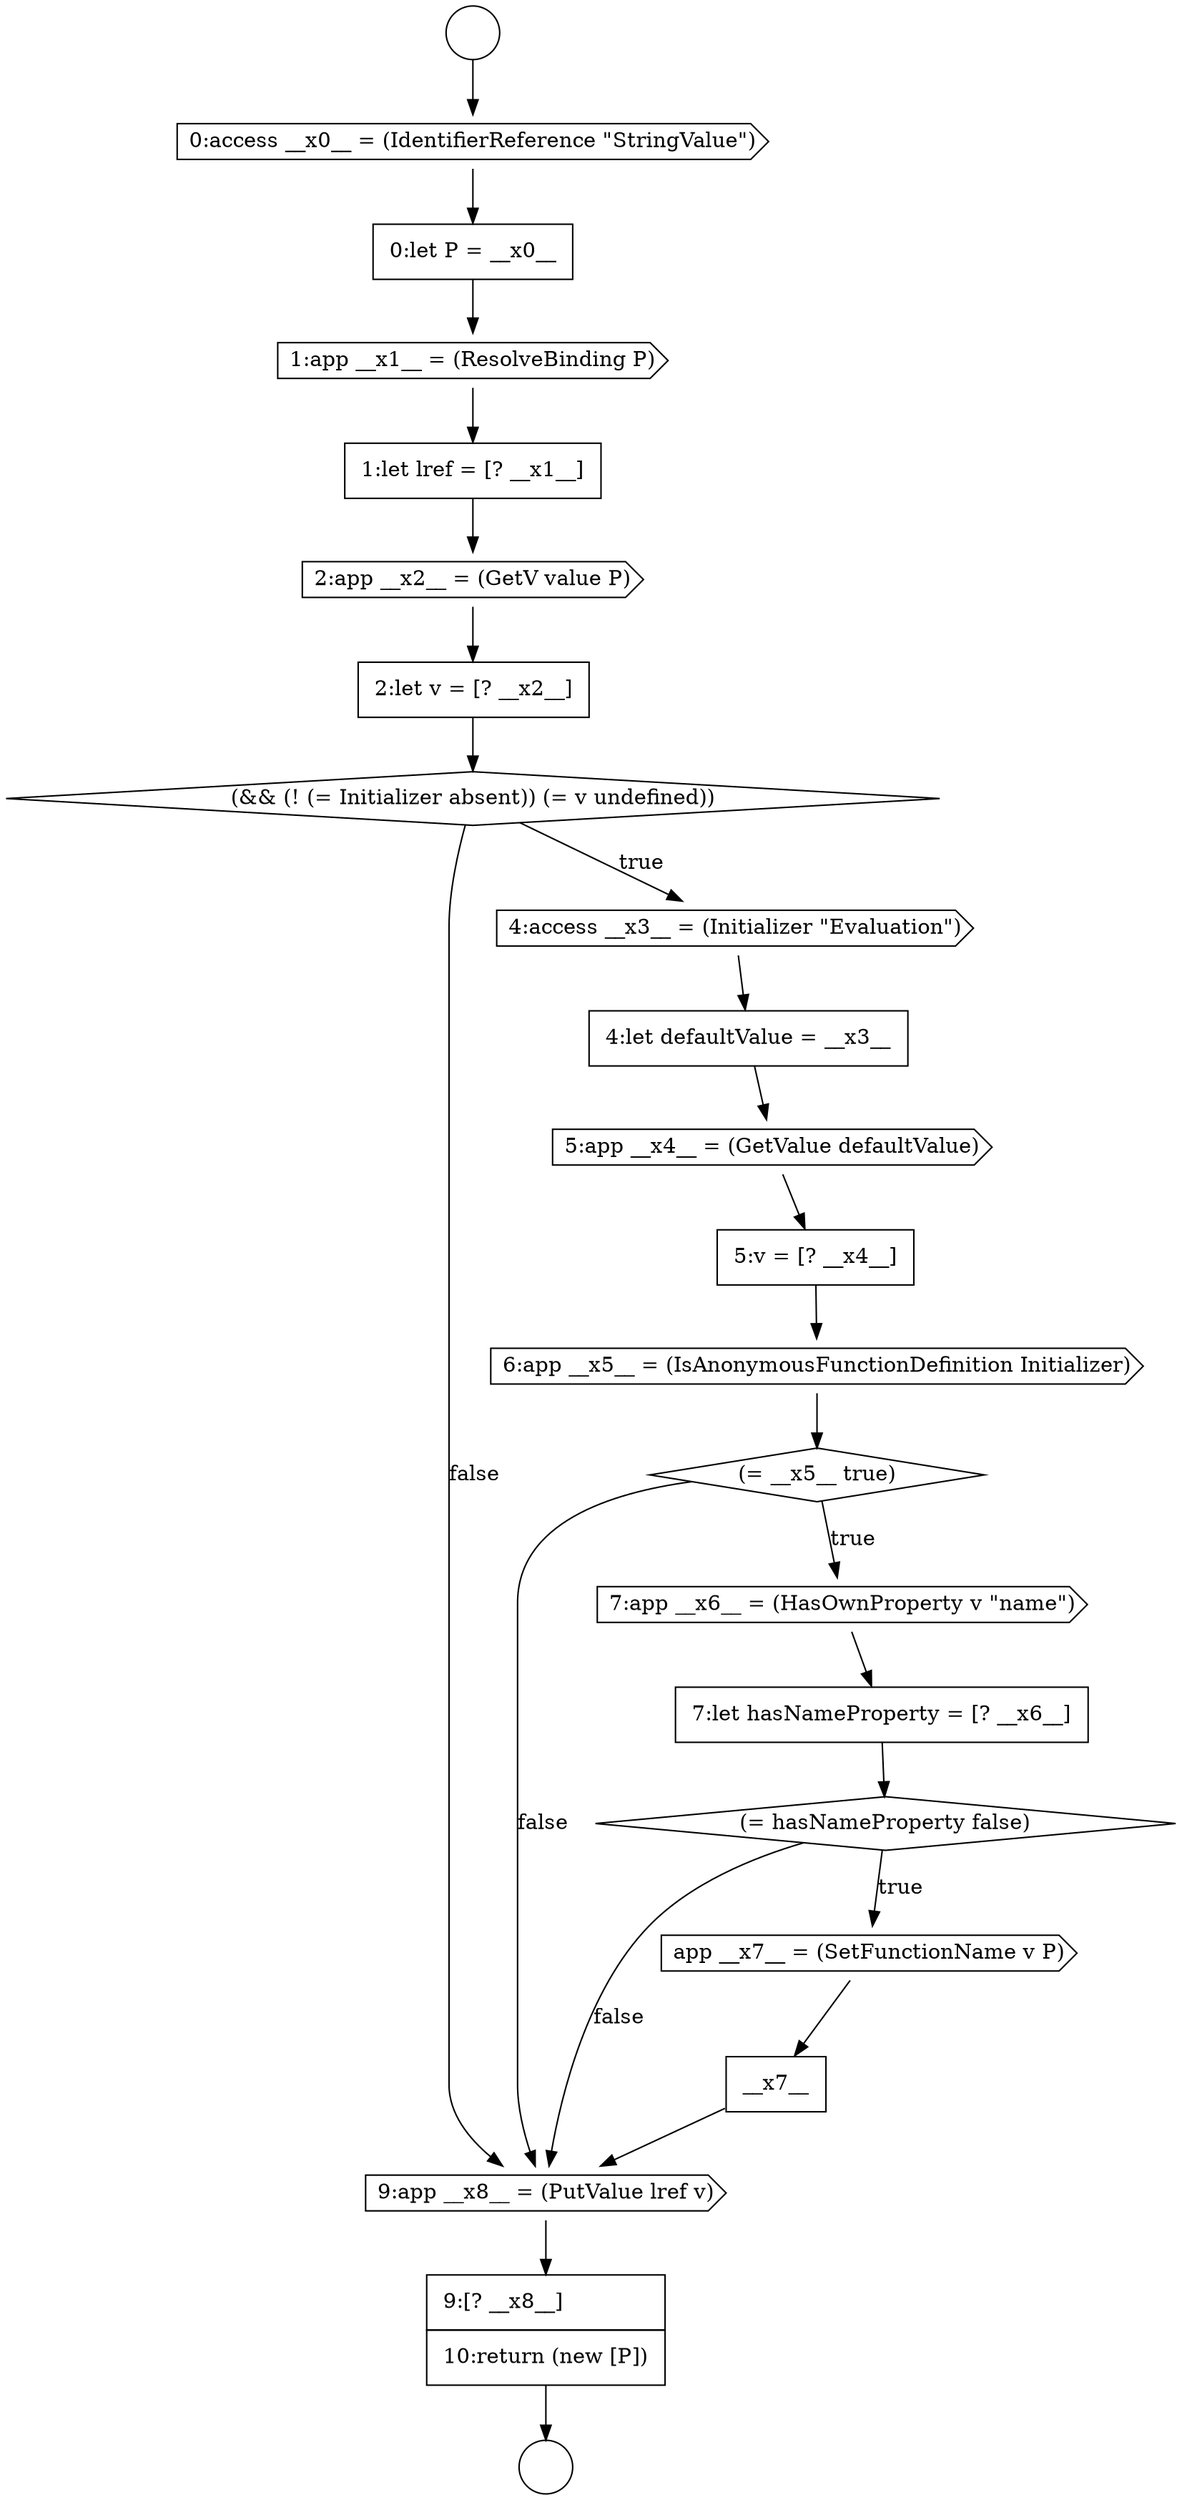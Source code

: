 digraph {
  node5227 [shape=circle label=" " color="black" fillcolor="white" style=filled]
  node5231 [shape=none, margin=0, label=<<font color="black">
    <table border="0" cellborder="1" cellspacing="0" cellpadding="10">
      <tr><td align="left">1:let lref = [? __x1__]</td></tr>
    </table>
  </font>> color="black" fillcolor="white" style=filled]
  node5246 [shape=cds, label=<<font color="black">9:app __x8__ = (PutValue lref v)</font>> color="black" fillcolor="white" style=filled]
  node5239 [shape=cds, label=<<font color="black">6:app __x5__ = (IsAnonymousFunctionDefinition Initializer)</font>> color="black" fillcolor="white" style=filled]
  node5244 [shape=cds, label=<<font color="black">app __x7__ = (SetFunctionName v P)</font>> color="black" fillcolor="white" style=filled]
  node5229 [shape=none, margin=0, label=<<font color="black">
    <table border="0" cellborder="1" cellspacing="0" cellpadding="10">
      <tr><td align="left">0:let P = __x0__</td></tr>
    </table>
  </font>> color="black" fillcolor="white" style=filled]
  node5235 [shape=cds, label=<<font color="black">4:access __x3__ = (Initializer &quot;Evaluation&quot;)</font>> color="black" fillcolor="white" style=filled]
  node5236 [shape=none, margin=0, label=<<font color="black">
    <table border="0" cellborder="1" cellspacing="0" cellpadding="10">
      <tr><td align="left">4:let defaultValue = __x3__</td></tr>
    </table>
  </font>> color="black" fillcolor="white" style=filled]
  node5242 [shape=none, margin=0, label=<<font color="black">
    <table border="0" cellborder="1" cellspacing="0" cellpadding="10">
      <tr><td align="left">7:let hasNameProperty = [? __x6__]</td></tr>
    </table>
  </font>> color="black" fillcolor="white" style=filled]
  node5237 [shape=cds, label=<<font color="black">5:app __x4__ = (GetValue defaultValue)</font>> color="black" fillcolor="white" style=filled]
  node5238 [shape=none, margin=0, label=<<font color="black">
    <table border="0" cellborder="1" cellspacing="0" cellpadding="10">
      <tr><td align="left">5:v = [? __x4__]</td></tr>
    </table>
  </font>> color="black" fillcolor="white" style=filled]
  node5233 [shape=none, margin=0, label=<<font color="black">
    <table border="0" cellborder="1" cellspacing="0" cellpadding="10">
      <tr><td align="left">2:let v = [? __x2__]</td></tr>
    </table>
  </font>> color="black" fillcolor="white" style=filled]
  node5234 [shape=diamond, label=<<font color="black">(&amp;&amp; (! (= Initializer absent)) (= v undefined))</font>> color="black" fillcolor="white" style=filled]
  node5245 [shape=none, margin=0, label=<<font color="black">
    <table border="0" cellborder="1" cellspacing="0" cellpadding="10">
      <tr><td align="left">__x7__</td></tr>
    </table>
  </font>> color="black" fillcolor="white" style=filled]
  node5230 [shape=cds, label=<<font color="black">1:app __x1__ = (ResolveBinding P)</font>> color="black" fillcolor="white" style=filled]
  node5241 [shape=cds, label=<<font color="black">7:app __x6__ = (HasOwnProperty v &quot;name&quot;)</font>> color="black" fillcolor="white" style=filled]
  node5240 [shape=diamond, label=<<font color="black">(= __x5__ true)</font>> color="black" fillcolor="white" style=filled]
  node5226 [shape=circle label=" " color="black" fillcolor="white" style=filled]
  node5228 [shape=cds, label=<<font color="black">0:access __x0__ = (IdentifierReference &quot;StringValue&quot;)</font>> color="black" fillcolor="white" style=filled]
  node5243 [shape=diamond, label=<<font color="black">(= hasNameProperty false)</font>> color="black" fillcolor="white" style=filled]
  node5232 [shape=cds, label=<<font color="black">2:app __x2__ = (GetV value P)</font>> color="black" fillcolor="white" style=filled]
  node5247 [shape=none, margin=0, label=<<font color="black">
    <table border="0" cellborder="1" cellspacing="0" cellpadding="10">
      <tr><td align="left">9:[? __x8__]</td></tr>
      <tr><td align="left">10:return (new [P])</td></tr>
    </table>
  </font>> color="black" fillcolor="white" style=filled]
  node5226 -> node5228 [ color="black"]
  node5232 -> node5233 [ color="black"]
  node5236 -> node5237 [ color="black"]
  node5237 -> node5238 [ color="black"]
  node5239 -> node5240 [ color="black"]
  node5234 -> node5235 [label=<<font color="black">true</font>> color="black"]
  node5234 -> node5246 [label=<<font color="black">false</font>> color="black"]
  node5233 -> node5234 [ color="black"]
  node5246 -> node5247 [ color="black"]
  node5242 -> node5243 [ color="black"]
  node5245 -> node5246 [ color="black"]
  node5241 -> node5242 [ color="black"]
  node5243 -> node5244 [label=<<font color="black">true</font>> color="black"]
  node5243 -> node5246 [label=<<font color="black">false</font>> color="black"]
  node5247 -> node5227 [ color="black"]
  node5231 -> node5232 [ color="black"]
  node5228 -> node5229 [ color="black"]
  node5238 -> node5239 [ color="black"]
  node5240 -> node5241 [label=<<font color="black">true</font>> color="black"]
  node5240 -> node5246 [label=<<font color="black">false</font>> color="black"]
  node5244 -> node5245 [ color="black"]
  node5229 -> node5230 [ color="black"]
  node5235 -> node5236 [ color="black"]
  node5230 -> node5231 [ color="black"]
}

